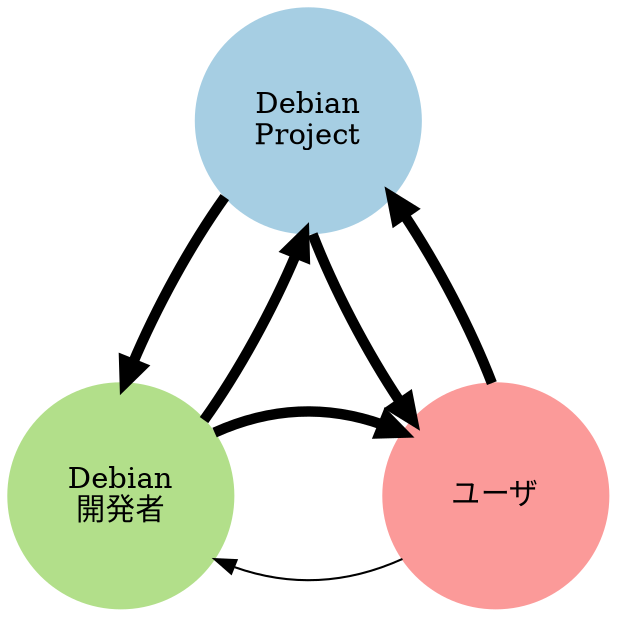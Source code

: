 // dot apache2-pkg.dot -T png > apache2-pkg.png
// dot apache2-pkg.dot -T apache2-pkg.eps
digraph structure {
graph [ranksep = 1.0, nodesep = 1.0];
node [colorscheme=paired9];
// style=filled
node [shape=circle, style=filled, fixedsize = true, width = 1.5, height = 1.5];
debianorg [shape=circle, label="Debian\nProject", color=1];
developer [shape=circle, label="Debian\n開発者", color=3];
user [shape=circle, label="ユーザ", color=5];

{rank = same; developer; user};

debianorg -> user [penwidth=5];
user -> debianorg [penwidth=5];

developer -> debianorg [penwidth=5];
debianorg -> developer [penwidth=5];

user -> developer [nwidth=5];
developer -> user [penwidth=5];

}
